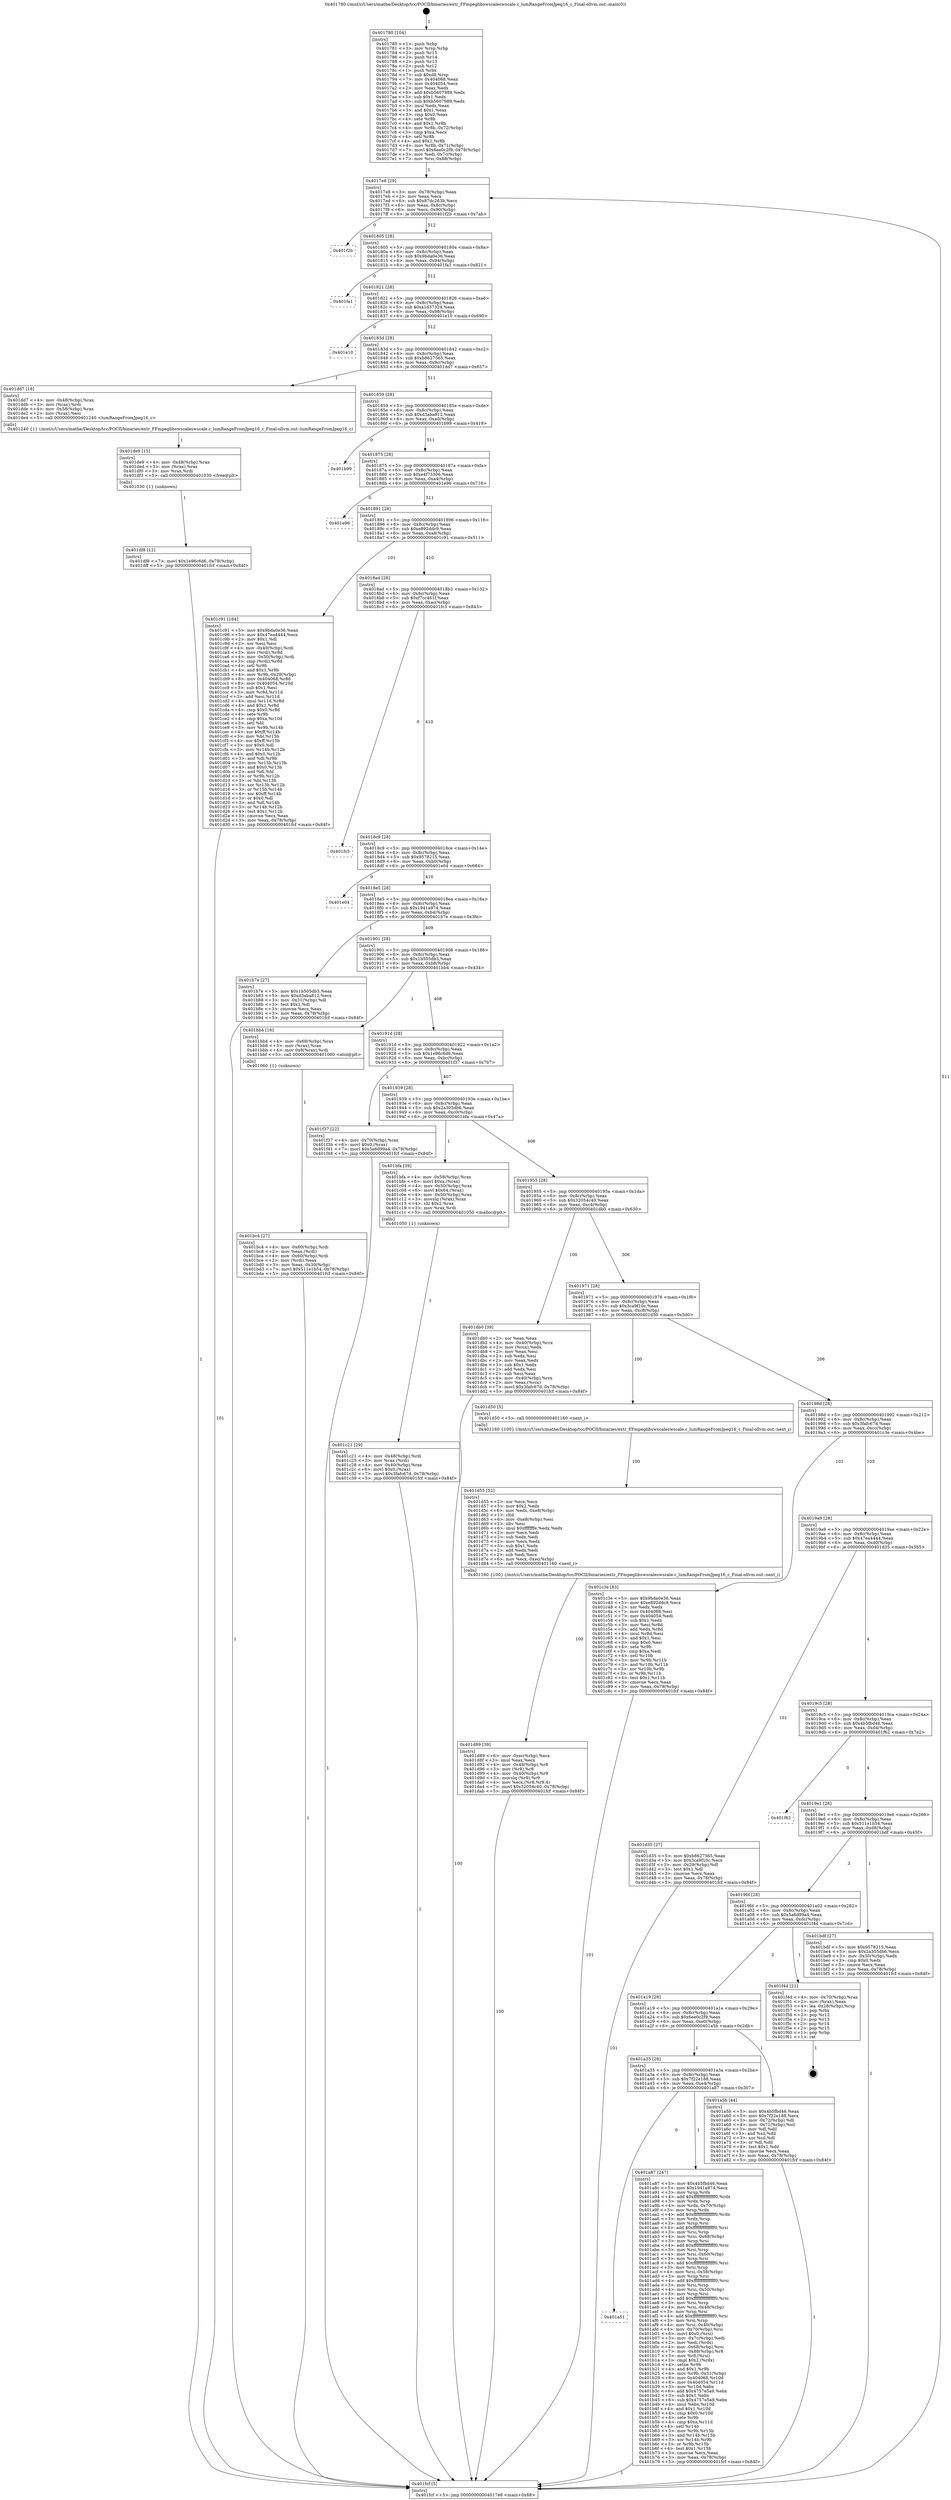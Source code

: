 digraph "0x401780" {
  label = "0x401780 (/mnt/c/Users/mathe/Desktop/tcc/POCII/binaries/extr_FFmpeglibswscaleswscale.c_lumRangeFromJpeg16_c_Final-ollvm.out::main(0))"
  labelloc = "t"
  node[shape=record]

  Entry [label="",width=0.3,height=0.3,shape=circle,fillcolor=black,style=filled]
  "0x4017e8" [label="{
     0x4017e8 [29]\l
     | [instrs]\l
     &nbsp;&nbsp;0x4017e8 \<+3\>: mov -0x78(%rbp),%eax\l
     &nbsp;&nbsp;0x4017eb \<+2\>: mov %eax,%ecx\l
     &nbsp;&nbsp;0x4017ed \<+6\>: sub $0x87dc263b,%ecx\l
     &nbsp;&nbsp;0x4017f3 \<+6\>: mov %eax,-0x8c(%rbp)\l
     &nbsp;&nbsp;0x4017f9 \<+6\>: mov %ecx,-0x90(%rbp)\l
     &nbsp;&nbsp;0x4017ff \<+6\>: je 0000000000401f2b \<main+0x7ab\>\l
  }"]
  "0x401f2b" [label="{
     0x401f2b\l
  }", style=dashed]
  "0x401805" [label="{
     0x401805 [28]\l
     | [instrs]\l
     &nbsp;&nbsp;0x401805 \<+5\>: jmp 000000000040180a \<main+0x8a\>\l
     &nbsp;&nbsp;0x40180a \<+6\>: mov -0x8c(%rbp),%eax\l
     &nbsp;&nbsp;0x401810 \<+5\>: sub $0x9bda0e36,%eax\l
     &nbsp;&nbsp;0x401815 \<+6\>: mov %eax,-0x94(%rbp)\l
     &nbsp;&nbsp;0x40181b \<+6\>: je 0000000000401fa1 \<main+0x821\>\l
  }"]
  Exit [label="",width=0.3,height=0.3,shape=circle,fillcolor=black,style=filled,peripheries=2]
  "0x401fa1" [label="{
     0x401fa1\l
  }", style=dashed]
  "0x401821" [label="{
     0x401821 [28]\l
     | [instrs]\l
     &nbsp;&nbsp;0x401821 \<+5\>: jmp 0000000000401826 \<main+0xa6\>\l
     &nbsp;&nbsp;0x401826 \<+6\>: mov -0x8c(%rbp),%eax\l
     &nbsp;&nbsp;0x40182c \<+5\>: sub $0xa1d37324,%eax\l
     &nbsp;&nbsp;0x401831 \<+6\>: mov %eax,-0x98(%rbp)\l
     &nbsp;&nbsp;0x401837 \<+6\>: je 0000000000401e10 \<main+0x690\>\l
  }"]
  "0x401df8" [label="{
     0x401df8 [12]\l
     | [instrs]\l
     &nbsp;&nbsp;0x401df8 \<+7\>: movl $0x1e96c6d6,-0x78(%rbp)\l
     &nbsp;&nbsp;0x401dff \<+5\>: jmp 0000000000401fcf \<main+0x84f\>\l
  }"]
  "0x401e10" [label="{
     0x401e10\l
  }", style=dashed]
  "0x40183d" [label="{
     0x40183d [28]\l
     | [instrs]\l
     &nbsp;&nbsp;0x40183d \<+5\>: jmp 0000000000401842 \<main+0xc2\>\l
     &nbsp;&nbsp;0x401842 \<+6\>: mov -0x8c(%rbp),%eax\l
     &nbsp;&nbsp;0x401848 \<+5\>: sub $0xb8627565,%eax\l
     &nbsp;&nbsp;0x40184d \<+6\>: mov %eax,-0x9c(%rbp)\l
     &nbsp;&nbsp;0x401853 \<+6\>: je 0000000000401dd7 \<main+0x657\>\l
  }"]
  "0x401de9" [label="{
     0x401de9 [15]\l
     | [instrs]\l
     &nbsp;&nbsp;0x401de9 \<+4\>: mov -0x48(%rbp),%rax\l
     &nbsp;&nbsp;0x401ded \<+3\>: mov (%rax),%rax\l
     &nbsp;&nbsp;0x401df0 \<+3\>: mov %rax,%rdi\l
     &nbsp;&nbsp;0x401df3 \<+5\>: call 0000000000401030 \<free@plt\>\l
     | [calls]\l
     &nbsp;&nbsp;0x401030 \{1\} (unknown)\l
  }"]
  "0x401dd7" [label="{
     0x401dd7 [18]\l
     | [instrs]\l
     &nbsp;&nbsp;0x401dd7 \<+4\>: mov -0x48(%rbp),%rax\l
     &nbsp;&nbsp;0x401ddb \<+3\>: mov (%rax),%rdi\l
     &nbsp;&nbsp;0x401dde \<+4\>: mov -0x58(%rbp),%rax\l
     &nbsp;&nbsp;0x401de2 \<+2\>: mov (%rax),%esi\l
     &nbsp;&nbsp;0x401de4 \<+5\>: call 0000000000401240 \<lumRangeFromJpeg16_c\>\l
     | [calls]\l
     &nbsp;&nbsp;0x401240 \{1\} (/mnt/c/Users/mathe/Desktop/tcc/POCII/binaries/extr_FFmpeglibswscaleswscale.c_lumRangeFromJpeg16_c_Final-ollvm.out::lumRangeFromJpeg16_c)\l
  }"]
  "0x401859" [label="{
     0x401859 [28]\l
     | [instrs]\l
     &nbsp;&nbsp;0x401859 \<+5\>: jmp 000000000040185e \<main+0xde\>\l
     &nbsp;&nbsp;0x40185e \<+6\>: mov -0x8c(%rbp),%eax\l
     &nbsp;&nbsp;0x401864 \<+5\>: sub $0xd3aba812,%eax\l
     &nbsp;&nbsp;0x401869 \<+6\>: mov %eax,-0xa0(%rbp)\l
     &nbsp;&nbsp;0x40186f \<+6\>: je 0000000000401b99 \<main+0x419\>\l
  }"]
  "0x401d89" [label="{
     0x401d89 [39]\l
     | [instrs]\l
     &nbsp;&nbsp;0x401d89 \<+6\>: mov -0xec(%rbp),%ecx\l
     &nbsp;&nbsp;0x401d8f \<+3\>: imul %eax,%ecx\l
     &nbsp;&nbsp;0x401d92 \<+4\>: mov -0x48(%rbp),%r8\l
     &nbsp;&nbsp;0x401d96 \<+3\>: mov (%r8),%r8\l
     &nbsp;&nbsp;0x401d99 \<+4\>: mov -0x40(%rbp),%r9\l
     &nbsp;&nbsp;0x401d9d \<+3\>: movslq (%r9),%r9\l
     &nbsp;&nbsp;0x401da0 \<+4\>: mov %ecx,(%r8,%r9,4)\l
     &nbsp;&nbsp;0x401da4 \<+7\>: movl $0x32054c40,-0x78(%rbp)\l
     &nbsp;&nbsp;0x401dab \<+5\>: jmp 0000000000401fcf \<main+0x84f\>\l
  }"]
  "0x401b99" [label="{
     0x401b99\l
  }", style=dashed]
  "0x401875" [label="{
     0x401875 [28]\l
     | [instrs]\l
     &nbsp;&nbsp;0x401875 \<+5\>: jmp 000000000040187a \<main+0xfa\>\l
     &nbsp;&nbsp;0x40187a \<+6\>: mov -0x8c(%rbp),%eax\l
     &nbsp;&nbsp;0x401880 \<+5\>: sub $0xe4f73306,%eax\l
     &nbsp;&nbsp;0x401885 \<+6\>: mov %eax,-0xa4(%rbp)\l
     &nbsp;&nbsp;0x40188b \<+6\>: je 0000000000401e96 \<main+0x716\>\l
  }"]
  "0x401d55" [label="{
     0x401d55 [52]\l
     | [instrs]\l
     &nbsp;&nbsp;0x401d55 \<+2\>: xor %ecx,%ecx\l
     &nbsp;&nbsp;0x401d57 \<+5\>: mov $0x2,%edx\l
     &nbsp;&nbsp;0x401d5c \<+6\>: mov %edx,-0xe8(%rbp)\l
     &nbsp;&nbsp;0x401d62 \<+1\>: cltd\l
     &nbsp;&nbsp;0x401d63 \<+6\>: mov -0xe8(%rbp),%esi\l
     &nbsp;&nbsp;0x401d69 \<+2\>: idiv %esi\l
     &nbsp;&nbsp;0x401d6b \<+6\>: imul $0xfffffffe,%edx,%edx\l
     &nbsp;&nbsp;0x401d71 \<+2\>: mov %ecx,%edi\l
     &nbsp;&nbsp;0x401d73 \<+2\>: sub %edx,%edi\l
     &nbsp;&nbsp;0x401d75 \<+2\>: mov %ecx,%edx\l
     &nbsp;&nbsp;0x401d77 \<+3\>: sub $0x1,%edx\l
     &nbsp;&nbsp;0x401d7a \<+2\>: add %edx,%edi\l
     &nbsp;&nbsp;0x401d7c \<+2\>: sub %edi,%ecx\l
     &nbsp;&nbsp;0x401d7e \<+6\>: mov %ecx,-0xec(%rbp)\l
     &nbsp;&nbsp;0x401d84 \<+5\>: call 0000000000401160 \<next_i\>\l
     | [calls]\l
     &nbsp;&nbsp;0x401160 \{100\} (/mnt/c/Users/mathe/Desktop/tcc/POCII/binaries/extr_FFmpeglibswscaleswscale.c_lumRangeFromJpeg16_c_Final-ollvm.out::next_i)\l
  }"]
  "0x401e96" [label="{
     0x401e96\l
  }", style=dashed]
  "0x401891" [label="{
     0x401891 [28]\l
     | [instrs]\l
     &nbsp;&nbsp;0x401891 \<+5\>: jmp 0000000000401896 \<main+0x116\>\l
     &nbsp;&nbsp;0x401896 \<+6\>: mov -0x8c(%rbp),%eax\l
     &nbsp;&nbsp;0x40189c \<+5\>: sub $0xe892ddc9,%eax\l
     &nbsp;&nbsp;0x4018a1 \<+6\>: mov %eax,-0xa8(%rbp)\l
     &nbsp;&nbsp;0x4018a7 \<+6\>: je 0000000000401c91 \<main+0x511\>\l
  }"]
  "0x401c21" [label="{
     0x401c21 [29]\l
     | [instrs]\l
     &nbsp;&nbsp;0x401c21 \<+4\>: mov -0x48(%rbp),%rdi\l
     &nbsp;&nbsp;0x401c25 \<+3\>: mov %rax,(%rdi)\l
     &nbsp;&nbsp;0x401c28 \<+4\>: mov -0x40(%rbp),%rax\l
     &nbsp;&nbsp;0x401c2c \<+6\>: movl $0x0,(%rax)\l
     &nbsp;&nbsp;0x401c32 \<+7\>: movl $0x3fafc67d,-0x78(%rbp)\l
     &nbsp;&nbsp;0x401c39 \<+5\>: jmp 0000000000401fcf \<main+0x84f\>\l
  }"]
  "0x401c91" [label="{
     0x401c91 [164]\l
     | [instrs]\l
     &nbsp;&nbsp;0x401c91 \<+5\>: mov $0x9bda0e36,%eax\l
     &nbsp;&nbsp;0x401c96 \<+5\>: mov $0x47ea4444,%ecx\l
     &nbsp;&nbsp;0x401c9b \<+2\>: mov $0x1,%dl\l
     &nbsp;&nbsp;0x401c9d \<+2\>: xor %esi,%esi\l
     &nbsp;&nbsp;0x401c9f \<+4\>: mov -0x40(%rbp),%rdi\l
     &nbsp;&nbsp;0x401ca3 \<+3\>: mov (%rdi),%r8d\l
     &nbsp;&nbsp;0x401ca6 \<+4\>: mov -0x50(%rbp),%rdi\l
     &nbsp;&nbsp;0x401caa \<+3\>: cmp (%rdi),%r8d\l
     &nbsp;&nbsp;0x401cad \<+4\>: setl %r9b\l
     &nbsp;&nbsp;0x401cb1 \<+4\>: and $0x1,%r9b\l
     &nbsp;&nbsp;0x401cb5 \<+4\>: mov %r9b,-0x29(%rbp)\l
     &nbsp;&nbsp;0x401cb9 \<+8\>: mov 0x404068,%r8d\l
     &nbsp;&nbsp;0x401cc1 \<+8\>: mov 0x404054,%r10d\l
     &nbsp;&nbsp;0x401cc9 \<+3\>: sub $0x1,%esi\l
     &nbsp;&nbsp;0x401ccc \<+3\>: mov %r8d,%r11d\l
     &nbsp;&nbsp;0x401ccf \<+3\>: add %esi,%r11d\l
     &nbsp;&nbsp;0x401cd2 \<+4\>: imul %r11d,%r8d\l
     &nbsp;&nbsp;0x401cd6 \<+4\>: and $0x1,%r8d\l
     &nbsp;&nbsp;0x401cda \<+4\>: cmp $0x0,%r8d\l
     &nbsp;&nbsp;0x401cde \<+4\>: sete %r9b\l
     &nbsp;&nbsp;0x401ce2 \<+4\>: cmp $0xa,%r10d\l
     &nbsp;&nbsp;0x401ce6 \<+3\>: setl %bl\l
     &nbsp;&nbsp;0x401ce9 \<+3\>: mov %r9b,%r14b\l
     &nbsp;&nbsp;0x401cec \<+4\>: xor $0xff,%r14b\l
     &nbsp;&nbsp;0x401cf0 \<+3\>: mov %bl,%r15b\l
     &nbsp;&nbsp;0x401cf3 \<+4\>: xor $0xff,%r15b\l
     &nbsp;&nbsp;0x401cf7 \<+3\>: xor $0x0,%dl\l
     &nbsp;&nbsp;0x401cfa \<+3\>: mov %r14b,%r12b\l
     &nbsp;&nbsp;0x401cfd \<+4\>: and $0x0,%r12b\l
     &nbsp;&nbsp;0x401d01 \<+3\>: and %dl,%r9b\l
     &nbsp;&nbsp;0x401d04 \<+3\>: mov %r15b,%r13b\l
     &nbsp;&nbsp;0x401d07 \<+4\>: and $0x0,%r13b\l
     &nbsp;&nbsp;0x401d0b \<+2\>: and %dl,%bl\l
     &nbsp;&nbsp;0x401d0d \<+3\>: or %r9b,%r12b\l
     &nbsp;&nbsp;0x401d10 \<+3\>: or %bl,%r13b\l
     &nbsp;&nbsp;0x401d13 \<+3\>: xor %r13b,%r12b\l
     &nbsp;&nbsp;0x401d16 \<+3\>: or %r15b,%r14b\l
     &nbsp;&nbsp;0x401d19 \<+4\>: xor $0xff,%r14b\l
     &nbsp;&nbsp;0x401d1d \<+3\>: or $0x0,%dl\l
     &nbsp;&nbsp;0x401d20 \<+3\>: and %dl,%r14b\l
     &nbsp;&nbsp;0x401d23 \<+3\>: or %r14b,%r12b\l
     &nbsp;&nbsp;0x401d26 \<+4\>: test $0x1,%r12b\l
     &nbsp;&nbsp;0x401d2a \<+3\>: cmovne %ecx,%eax\l
     &nbsp;&nbsp;0x401d2d \<+3\>: mov %eax,-0x78(%rbp)\l
     &nbsp;&nbsp;0x401d30 \<+5\>: jmp 0000000000401fcf \<main+0x84f\>\l
  }"]
  "0x4018ad" [label="{
     0x4018ad [28]\l
     | [instrs]\l
     &nbsp;&nbsp;0x4018ad \<+5\>: jmp 00000000004018b2 \<main+0x132\>\l
     &nbsp;&nbsp;0x4018b2 \<+6\>: mov -0x8c(%rbp),%eax\l
     &nbsp;&nbsp;0x4018b8 \<+5\>: sub $0xf7cc461f,%eax\l
     &nbsp;&nbsp;0x4018bd \<+6\>: mov %eax,-0xac(%rbp)\l
     &nbsp;&nbsp;0x4018c3 \<+6\>: je 0000000000401fc3 \<main+0x843\>\l
  }"]
  "0x401bc4" [label="{
     0x401bc4 [27]\l
     | [instrs]\l
     &nbsp;&nbsp;0x401bc4 \<+4\>: mov -0x60(%rbp),%rdi\l
     &nbsp;&nbsp;0x401bc8 \<+2\>: mov %eax,(%rdi)\l
     &nbsp;&nbsp;0x401bca \<+4\>: mov -0x60(%rbp),%rdi\l
     &nbsp;&nbsp;0x401bce \<+2\>: mov (%rdi),%eax\l
     &nbsp;&nbsp;0x401bd0 \<+3\>: mov %eax,-0x30(%rbp)\l
     &nbsp;&nbsp;0x401bd3 \<+7\>: movl $0x511e1b54,-0x78(%rbp)\l
     &nbsp;&nbsp;0x401bda \<+5\>: jmp 0000000000401fcf \<main+0x84f\>\l
  }"]
  "0x401fc3" [label="{
     0x401fc3\l
  }", style=dashed]
  "0x4018c9" [label="{
     0x4018c9 [28]\l
     | [instrs]\l
     &nbsp;&nbsp;0x4018c9 \<+5\>: jmp 00000000004018ce \<main+0x14e\>\l
     &nbsp;&nbsp;0x4018ce \<+6\>: mov -0x8c(%rbp),%eax\l
     &nbsp;&nbsp;0x4018d4 \<+5\>: sub $0x9578215,%eax\l
     &nbsp;&nbsp;0x4018d9 \<+6\>: mov %eax,-0xb0(%rbp)\l
     &nbsp;&nbsp;0x4018df \<+6\>: je 0000000000401e04 \<main+0x684\>\l
  }"]
  "0x401a51" [label="{
     0x401a51\l
  }", style=dashed]
  "0x401e04" [label="{
     0x401e04\l
  }", style=dashed]
  "0x4018e5" [label="{
     0x4018e5 [28]\l
     | [instrs]\l
     &nbsp;&nbsp;0x4018e5 \<+5\>: jmp 00000000004018ea \<main+0x16a\>\l
     &nbsp;&nbsp;0x4018ea \<+6\>: mov -0x8c(%rbp),%eax\l
     &nbsp;&nbsp;0x4018f0 \<+5\>: sub $0x1941a974,%eax\l
     &nbsp;&nbsp;0x4018f5 \<+6\>: mov %eax,-0xb4(%rbp)\l
     &nbsp;&nbsp;0x4018fb \<+6\>: je 0000000000401b7e \<main+0x3fe\>\l
  }"]
  "0x401a87" [label="{
     0x401a87 [247]\l
     | [instrs]\l
     &nbsp;&nbsp;0x401a87 \<+5\>: mov $0x4b5fbd46,%eax\l
     &nbsp;&nbsp;0x401a8c \<+5\>: mov $0x1941a974,%ecx\l
     &nbsp;&nbsp;0x401a91 \<+3\>: mov %rsp,%rdx\l
     &nbsp;&nbsp;0x401a94 \<+4\>: add $0xfffffffffffffff0,%rdx\l
     &nbsp;&nbsp;0x401a98 \<+3\>: mov %rdx,%rsp\l
     &nbsp;&nbsp;0x401a9b \<+4\>: mov %rdx,-0x70(%rbp)\l
     &nbsp;&nbsp;0x401a9f \<+3\>: mov %rsp,%rdx\l
     &nbsp;&nbsp;0x401aa2 \<+4\>: add $0xfffffffffffffff0,%rdx\l
     &nbsp;&nbsp;0x401aa6 \<+3\>: mov %rdx,%rsp\l
     &nbsp;&nbsp;0x401aa9 \<+3\>: mov %rsp,%rsi\l
     &nbsp;&nbsp;0x401aac \<+4\>: add $0xfffffffffffffff0,%rsi\l
     &nbsp;&nbsp;0x401ab0 \<+3\>: mov %rsi,%rsp\l
     &nbsp;&nbsp;0x401ab3 \<+4\>: mov %rsi,-0x68(%rbp)\l
     &nbsp;&nbsp;0x401ab7 \<+3\>: mov %rsp,%rsi\l
     &nbsp;&nbsp;0x401aba \<+4\>: add $0xfffffffffffffff0,%rsi\l
     &nbsp;&nbsp;0x401abe \<+3\>: mov %rsi,%rsp\l
     &nbsp;&nbsp;0x401ac1 \<+4\>: mov %rsi,-0x60(%rbp)\l
     &nbsp;&nbsp;0x401ac5 \<+3\>: mov %rsp,%rsi\l
     &nbsp;&nbsp;0x401ac8 \<+4\>: add $0xfffffffffffffff0,%rsi\l
     &nbsp;&nbsp;0x401acc \<+3\>: mov %rsi,%rsp\l
     &nbsp;&nbsp;0x401acf \<+4\>: mov %rsi,-0x58(%rbp)\l
     &nbsp;&nbsp;0x401ad3 \<+3\>: mov %rsp,%rsi\l
     &nbsp;&nbsp;0x401ad6 \<+4\>: add $0xfffffffffffffff0,%rsi\l
     &nbsp;&nbsp;0x401ada \<+3\>: mov %rsi,%rsp\l
     &nbsp;&nbsp;0x401add \<+4\>: mov %rsi,-0x50(%rbp)\l
     &nbsp;&nbsp;0x401ae1 \<+3\>: mov %rsp,%rsi\l
     &nbsp;&nbsp;0x401ae4 \<+4\>: add $0xfffffffffffffff0,%rsi\l
     &nbsp;&nbsp;0x401ae8 \<+3\>: mov %rsi,%rsp\l
     &nbsp;&nbsp;0x401aeb \<+4\>: mov %rsi,-0x48(%rbp)\l
     &nbsp;&nbsp;0x401aef \<+3\>: mov %rsp,%rsi\l
     &nbsp;&nbsp;0x401af2 \<+4\>: add $0xfffffffffffffff0,%rsi\l
     &nbsp;&nbsp;0x401af6 \<+3\>: mov %rsi,%rsp\l
     &nbsp;&nbsp;0x401af9 \<+4\>: mov %rsi,-0x40(%rbp)\l
     &nbsp;&nbsp;0x401afd \<+4\>: mov -0x70(%rbp),%rsi\l
     &nbsp;&nbsp;0x401b01 \<+6\>: movl $0x0,(%rsi)\l
     &nbsp;&nbsp;0x401b07 \<+3\>: mov -0x7c(%rbp),%edi\l
     &nbsp;&nbsp;0x401b0a \<+2\>: mov %edi,(%rdx)\l
     &nbsp;&nbsp;0x401b0c \<+4\>: mov -0x68(%rbp),%rsi\l
     &nbsp;&nbsp;0x401b10 \<+7\>: mov -0x88(%rbp),%r8\l
     &nbsp;&nbsp;0x401b17 \<+3\>: mov %r8,(%rsi)\l
     &nbsp;&nbsp;0x401b1a \<+3\>: cmpl $0x2,(%rdx)\l
     &nbsp;&nbsp;0x401b1d \<+4\>: setne %r9b\l
     &nbsp;&nbsp;0x401b21 \<+4\>: and $0x1,%r9b\l
     &nbsp;&nbsp;0x401b25 \<+4\>: mov %r9b,-0x31(%rbp)\l
     &nbsp;&nbsp;0x401b29 \<+8\>: mov 0x404068,%r10d\l
     &nbsp;&nbsp;0x401b31 \<+8\>: mov 0x404054,%r11d\l
     &nbsp;&nbsp;0x401b39 \<+3\>: mov %r10d,%ebx\l
     &nbsp;&nbsp;0x401b3c \<+6\>: add $0x4757e5a9,%ebx\l
     &nbsp;&nbsp;0x401b42 \<+3\>: sub $0x1,%ebx\l
     &nbsp;&nbsp;0x401b45 \<+6\>: sub $0x4757e5a9,%ebx\l
     &nbsp;&nbsp;0x401b4b \<+4\>: imul %ebx,%r10d\l
     &nbsp;&nbsp;0x401b4f \<+4\>: and $0x1,%r10d\l
     &nbsp;&nbsp;0x401b53 \<+4\>: cmp $0x0,%r10d\l
     &nbsp;&nbsp;0x401b57 \<+4\>: sete %r9b\l
     &nbsp;&nbsp;0x401b5b \<+4\>: cmp $0xa,%r11d\l
     &nbsp;&nbsp;0x401b5f \<+4\>: setl %r14b\l
     &nbsp;&nbsp;0x401b63 \<+3\>: mov %r9b,%r15b\l
     &nbsp;&nbsp;0x401b66 \<+3\>: and %r14b,%r15b\l
     &nbsp;&nbsp;0x401b69 \<+3\>: xor %r14b,%r9b\l
     &nbsp;&nbsp;0x401b6c \<+3\>: or %r9b,%r15b\l
     &nbsp;&nbsp;0x401b6f \<+4\>: test $0x1,%r15b\l
     &nbsp;&nbsp;0x401b73 \<+3\>: cmovne %ecx,%eax\l
     &nbsp;&nbsp;0x401b76 \<+3\>: mov %eax,-0x78(%rbp)\l
     &nbsp;&nbsp;0x401b79 \<+5\>: jmp 0000000000401fcf \<main+0x84f\>\l
  }"]
  "0x401b7e" [label="{
     0x401b7e [27]\l
     | [instrs]\l
     &nbsp;&nbsp;0x401b7e \<+5\>: mov $0x1b505db3,%eax\l
     &nbsp;&nbsp;0x401b83 \<+5\>: mov $0xd3aba812,%ecx\l
     &nbsp;&nbsp;0x401b88 \<+3\>: mov -0x31(%rbp),%dl\l
     &nbsp;&nbsp;0x401b8b \<+3\>: test $0x1,%dl\l
     &nbsp;&nbsp;0x401b8e \<+3\>: cmovne %ecx,%eax\l
     &nbsp;&nbsp;0x401b91 \<+3\>: mov %eax,-0x78(%rbp)\l
     &nbsp;&nbsp;0x401b94 \<+5\>: jmp 0000000000401fcf \<main+0x84f\>\l
  }"]
  "0x401901" [label="{
     0x401901 [28]\l
     | [instrs]\l
     &nbsp;&nbsp;0x401901 \<+5\>: jmp 0000000000401906 \<main+0x186\>\l
     &nbsp;&nbsp;0x401906 \<+6\>: mov -0x8c(%rbp),%eax\l
     &nbsp;&nbsp;0x40190c \<+5\>: sub $0x1b505db3,%eax\l
     &nbsp;&nbsp;0x401911 \<+6\>: mov %eax,-0xb8(%rbp)\l
     &nbsp;&nbsp;0x401917 \<+6\>: je 0000000000401bb4 \<main+0x434\>\l
  }"]
  "0x401780" [label="{
     0x401780 [104]\l
     | [instrs]\l
     &nbsp;&nbsp;0x401780 \<+1\>: push %rbp\l
     &nbsp;&nbsp;0x401781 \<+3\>: mov %rsp,%rbp\l
     &nbsp;&nbsp;0x401784 \<+2\>: push %r15\l
     &nbsp;&nbsp;0x401786 \<+2\>: push %r14\l
     &nbsp;&nbsp;0x401788 \<+2\>: push %r13\l
     &nbsp;&nbsp;0x40178a \<+2\>: push %r12\l
     &nbsp;&nbsp;0x40178c \<+1\>: push %rbx\l
     &nbsp;&nbsp;0x40178d \<+7\>: sub $0xd8,%rsp\l
     &nbsp;&nbsp;0x401794 \<+7\>: mov 0x404068,%eax\l
     &nbsp;&nbsp;0x40179b \<+7\>: mov 0x404054,%ecx\l
     &nbsp;&nbsp;0x4017a2 \<+2\>: mov %eax,%edx\l
     &nbsp;&nbsp;0x4017a4 \<+6\>: add $0xb5607989,%edx\l
     &nbsp;&nbsp;0x4017aa \<+3\>: sub $0x1,%edx\l
     &nbsp;&nbsp;0x4017ad \<+6\>: sub $0xb5607989,%edx\l
     &nbsp;&nbsp;0x4017b3 \<+3\>: imul %edx,%eax\l
     &nbsp;&nbsp;0x4017b6 \<+3\>: and $0x1,%eax\l
     &nbsp;&nbsp;0x4017b9 \<+3\>: cmp $0x0,%eax\l
     &nbsp;&nbsp;0x4017bc \<+4\>: sete %r8b\l
     &nbsp;&nbsp;0x4017c0 \<+4\>: and $0x1,%r8b\l
     &nbsp;&nbsp;0x4017c4 \<+4\>: mov %r8b,-0x72(%rbp)\l
     &nbsp;&nbsp;0x4017c8 \<+3\>: cmp $0xa,%ecx\l
     &nbsp;&nbsp;0x4017cb \<+4\>: setl %r8b\l
     &nbsp;&nbsp;0x4017cf \<+4\>: and $0x1,%r8b\l
     &nbsp;&nbsp;0x4017d3 \<+4\>: mov %r8b,-0x71(%rbp)\l
     &nbsp;&nbsp;0x4017d7 \<+7\>: movl $0x6ee0c2f9,-0x78(%rbp)\l
     &nbsp;&nbsp;0x4017de \<+3\>: mov %edi,-0x7c(%rbp)\l
     &nbsp;&nbsp;0x4017e1 \<+7\>: mov %rsi,-0x88(%rbp)\l
  }"]
  "0x401bb4" [label="{
     0x401bb4 [16]\l
     | [instrs]\l
     &nbsp;&nbsp;0x401bb4 \<+4\>: mov -0x68(%rbp),%rax\l
     &nbsp;&nbsp;0x401bb8 \<+3\>: mov (%rax),%rax\l
     &nbsp;&nbsp;0x401bbb \<+4\>: mov 0x8(%rax),%rdi\l
     &nbsp;&nbsp;0x401bbf \<+5\>: call 0000000000401060 \<atoi@plt\>\l
     | [calls]\l
     &nbsp;&nbsp;0x401060 \{1\} (unknown)\l
  }"]
  "0x40191d" [label="{
     0x40191d [28]\l
     | [instrs]\l
     &nbsp;&nbsp;0x40191d \<+5\>: jmp 0000000000401922 \<main+0x1a2\>\l
     &nbsp;&nbsp;0x401922 \<+6\>: mov -0x8c(%rbp),%eax\l
     &nbsp;&nbsp;0x401928 \<+5\>: sub $0x1e96c6d6,%eax\l
     &nbsp;&nbsp;0x40192d \<+6\>: mov %eax,-0xbc(%rbp)\l
     &nbsp;&nbsp;0x401933 \<+6\>: je 0000000000401f37 \<main+0x7b7\>\l
  }"]
  "0x401fcf" [label="{
     0x401fcf [5]\l
     | [instrs]\l
     &nbsp;&nbsp;0x401fcf \<+5\>: jmp 00000000004017e8 \<main+0x68\>\l
  }"]
  "0x401f37" [label="{
     0x401f37 [22]\l
     | [instrs]\l
     &nbsp;&nbsp;0x401f37 \<+4\>: mov -0x70(%rbp),%rax\l
     &nbsp;&nbsp;0x401f3b \<+6\>: movl $0x0,(%rax)\l
     &nbsp;&nbsp;0x401f41 \<+7\>: movl $0x5a6d99a4,-0x78(%rbp)\l
     &nbsp;&nbsp;0x401f48 \<+5\>: jmp 0000000000401fcf \<main+0x84f\>\l
  }"]
  "0x401939" [label="{
     0x401939 [28]\l
     | [instrs]\l
     &nbsp;&nbsp;0x401939 \<+5\>: jmp 000000000040193e \<main+0x1be\>\l
     &nbsp;&nbsp;0x40193e \<+6\>: mov -0x8c(%rbp),%eax\l
     &nbsp;&nbsp;0x401944 \<+5\>: sub $0x2a305db6,%eax\l
     &nbsp;&nbsp;0x401949 \<+6\>: mov %eax,-0xc0(%rbp)\l
     &nbsp;&nbsp;0x40194f \<+6\>: je 0000000000401bfa \<main+0x47a\>\l
  }"]
  "0x401a35" [label="{
     0x401a35 [28]\l
     | [instrs]\l
     &nbsp;&nbsp;0x401a35 \<+5\>: jmp 0000000000401a3a \<main+0x2ba\>\l
     &nbsp;&nbsp;0x401a3a \<+6\>: mov -0x8c(%rbp),%eax\l
     &nbsp;&nbsp;0x401a40 \<+5\>: sub $0x7f22e188,%eax\l
     &nbsp;&nbsp;0x401a45 \<+6\>: mov %eax,-0xe4(%rbp)\l
     &nbsp;&nbsp;0x401a4b \<+6\>: je 0000000000401a87 \<main+0x307\>\l
  }"]
  "0x401bfa" [label="{
     0x401bfa [39]\l
     | [instrs]\l
     &nbsp;&nbsp;0x401bfa \<+4\>: mov -0x58(%rbp),%rax\l
     &nbsp;&nbsp;0x401bfe \<+6\>: movl $0xa,(%rax)\l
     &nbsp;&nbsp;0x401c04 \<+4\>: mov -0x50(%rbp),%rax\l
     &nbsp;&nbsp;0x401c08 \<+6\>: movl $0x64,(%rax)\l
     &nbsp;&nbsp;0x401c0e \<+4\>: mov -0x50(%rbp),%rax\l
     &nbsp;&nbsp;0x401c12 \<+3\>: movslq (%rax),%rax\l
     &nbsp;&nbsp;0x401c15 \<+4\>: shl $0x2,%rax\l
     &nbsp;&nbsp;0x401c19 \<+3\>: mov %rax,%rdi\l
     &nbsp;&nbsp;0x401c1c \<+5\>: call 0000000000401050 \<malloc@plt\>\l
     | [calls]\l
     &nbsp;&nbsp;0x401050 \{1\} (unknown)\l
  }"]
  "0x401955" [label="{
     0x401955 [28]\l
     | [instrs]\l
     &nbsp;&nbsp;0x401955 \<+5\>: jmp 000000000040195a \<main+0x1da\>\l
     &nbsp;&nbsp;0x40195a \<+6\>: mov -0x8c(%rbp),%eax\l
     &nbsp;&nbsp;0x401960 \<+5\>: sub $0x32054c40,%eax\l
     &nbsp;&nbsp;0x401965 \<+6\>: mov %eax,-0xc4(%rbp)\l
     &nbsp;&nbsp;0x40196b \<+6\>: je 0000000000401db0 \<main+0x630\>\l
  }"]
  "0x401a5b" [label="{
     0x401a5b [44]\l
     | [instrs]\l
     &nbsp;&nbsp;0x401a5b \<+5\>: mov $0x4b5fbd46,%eax\l
     &nbsp;&nbsp;0x401a60 \<+5\>: mov $0x7f22e188,%ecx\l
     &nbsp;&nbsp;0x401a65 \<+3\>: mov -0x72(%rbp),%dl\l
     &nbsp;&nbsp;0x401a68 \<+4\>: mov -0x71(%rbp),%sil\l
     &nbsp;&nbsp;0x401a6c \<+3\>: mov %dl,%dil\l
     &nbsp;&nbsp;0x401a6f \<+3\>: and %sil,%dil\l
     &nbsp;&nbsp;0x401a72 \<+3\>: xor %sil,%dl\l
     &nbsp;&nbsp;0x401a75 \<+3\>: or %dl,%dil\l
     &nbsp;&nbsp;0x401a78 \<+4\>: test $0x1,%dil\l
     &nbsp;&nbsp;0x401a7c \<+3\>: cmovne %ecx,%eax\l
     &nbsp;&nbsp;0x401a7f \<+3\>: mov %eax,-0x78(%rbp)\l
     &nbsp;&nbsp;0x401a82 \<+5\>: jmp 0000000000401fcf \<main+0x84f\>\l
  }"]
  "0x401db0" [label="{
     0x401db0 [39]\l
     | [instrs]\l
     &nbsp;&nbsp;0x401db0 \<+2\>: xor %eax,%eax\l
     &nbsp;&nbsp;0x401db2 \<+4\>: mov -0x40(%rbp),%rcx\l
     &nbsp;&nbsp;0x401db6 \<+2\>: mov (%rcx),%edx\l
     &nbsp;&nbsp;0x401db8 \<+2\>: mov %eax,%esi\l
     &nbsp;&nbsp;0x401dba \<+2\>: sub %edx,%esi\l
     &nbsp;&nbsp;0x401dbc \<+2\>: mov %eax,%edx\l
     &nbsp;&nbsp;0x401dbe \<+3\>: sub $0x1,%edx\l
     &nbsp;&nbsp;0x401dc1 \<+2\>: add %edx,%esi\l
     &nbsp;&nbsp;0x401dc3 \<+2\>: sub %esi,%eax\l
     &nbsp;&nbsp;0x401dc5 \<+4\>: mov -0x40(%rbp),%rcx\l
     &nbsp;&nbsp;0x401dc9 \<+2\>: mov %eax,(%rcx)\l
     &nbsp;&nbsp;0x401dcb \<+7\>: movl $0x3fafc67d,-0x78(%rbp)\l
     &nbsp;&nbsp;0x401dd2 \<+5\>: jmp 0000000000401fcf \<main+0x84f\>\l
  }"]
  "0x401971" [label="{
     0x401971 [28]\l
     | [instrs]\l
     &nbsp;&nbsp;0x401971 \<+5\>: jmp 0000000000401976 \<main+0x1f6\>\l
     &nbsp;&nbsp;0x401976 \<+6\>: mov -0x8c(%rbp),%eax\l
     &nbsp;&nbsp;0x40197c \<+5\>: sub $0x3ca9f10c,%eax\l
     &nbsp;&nbsp;0x401981 \<+6\>: mov %eax,-0xc8(%rbp)\l
     &nbsp;&nbsp;0x401987 \<+6\>: je 0000000000401d50 \<main+0x5d0\>\l
  }"]
  "0x401a19" [label="{
     0x401a19 [28]\l
     | [instrs]\l
     &nbsp;&nbsp;0x401a19 \<+5\>: jmp 0000000000401a1e \<main+0x29e\>\l
     &nbsp;&nbsp;0x401a1e \<+6\>: mov -0x8c(%rbp),%eax\l
     &nbsp;&nbsp;0x401a24 \<+5\>: sub $0x6ee0c2f9,%eax\l
     &nbsp;&nbsp;0x401a29 \<+6\>: mov %eax,-0xe0(%rbp)\l
     &nbsp;&nbsp;0x401a2f \<+6\>: je 0000000000401a5b \<main+0x2db\>\l
  }"]
  "0x401d50" [label="{
     0x401d50 [5]\l
     | [instrs]\l
     &nbsp;&nbsp;0x401d50 \<+5\>: call 0000000000401160 \<next_i\>\l
     | [calls]\l
     &nbsp;&nbsp;0x401160 \{100\} (/mnt/c/Users/mathe/Desktop/tcc/POCII/binaries/extr_FFmpeglibswscaleswscale.c_lumRangeFromJpeg16_c_Final-ollvm.out::next_i)\l
  }"]
  "0x40198d" [label="{
     0x40198d [28]\l
     | [instrs]\l
     &nbsp;&nbsp;0x40198d \<+5\>: jmp 0000000000401992 \<main+0x212\>\l
     &nbsp;&nbsp;0x401992 \<+6\>: mov -0x8c(%rbp),%eax\l
     &nbsp;&nbsp;0x401998 \<+5\>: sub $0x3fafc67d,%eax\l
     &nbsp;&nbsp;0x40199d \<+6\>: mov %eax,-0xcc(%rbp)\l
     &nbsp;&nbsp;0x4019a3 \<+6\>: je 0000000000401c3e \<main+0x4be\>\l
  }"]
  "0x401f4d" [label="{
     0x401f4d [21]\l
     | [instrs]\l
     &nbsp;&nbsp;0x401f4d \<+4\>: mov -0x70(%rbp),%rax\l
     &nbsp;&nbsp;0x401f51 \<+2\>: mov (%rax),%eax\l
     &nbsp;&nbsp;0x401f53 \<+4\>: lea -0x28(%rbp),%rsp\l
     &nbsp;&nbsp;0x401f57 \<+1\>: pop %rbx\l
     &nbsp;&nbsp;0x401f58 \<+2\>: pop %r12\l
     &nbsp;&nbsp;0x401f5a \<+2\>: pop %r13\l
     &nbsp;&nbsp;0x401f5c \<+2\>: pop %r14\l
     &nbsp;&nbsp;0x401f5e \<+2\>: pop %r15\l
     &nbsp;&nbsp;0x401f60 \<+1\>: pop %rbp\l
     &nbsp;&nbsp;0x401f61 \<+1\>: ret\l
  }"]
  "0x401c3e" [label="{
     0x401c3e [83]\l
     | [instrs]\l
     &nbsp;&nbsp;0x401c3e \<+5\>: mov $0x9bda0e36,%eax\l
     &nbsp;&nbsp;0x401c43 \<+5\>: mov $0xe892ddc9,%ecx\l
     &nbsp;&nbsp;0x401c48 \<+2\>: xor %edx,%edx\l
     &nbsp;&nbsp;0x401c4a \<+7\>: mov 0x404068,%esi\l
     &nbsp;&nbsp;0x401c51 \<+7\>: mov 0x404054,%edi\l
     &nbsp;&nbsp;0x401c58 \<+3\>: sub $0x1,%edx\l
     &nbsp;&nbsp;0x401c5b \<+3\>: mov %esi,%r8d\l
     &nbsp;&nbsp;0x401c5e \<+3\>: add %edx,%r8d\l
     &nbsp;&nbsp;0x401c61 \<+4\>: imul %r8d,%esi\l
     &nbsp;&nbsp;0x401c65 \<+3\>: and $0x1,%esi\l
     &nbsp;&nbsp;0x401c68 \<+3\>: cmp $0x0,%esi\l
     &nbsp;&nbsp;0x401c6b \<+4\>: sete %r9b\l
     &nbsp;&nbsp;0x401c6f \<+3\>: cmp $0xa,%edi\l
     &nbsp;&nbsp;0x401c72 \<+4\>: setl %r10b\l
     &nbsp;&nbsp;0x401c76 \<+3\>: mov %r9b,%r11b\l
     &nbsp;&nbsp;0x401c79 \<+3\>: and %r10b,%r11b\l
     &nbsp;&nbsp;0x401c7c \<+3\>: xor %r10b,%r9b\l
     &nbsp;&nbsp;0x401c7f \<+3\>: or %r9b,%r11b\l
     &nbsp;&nbsp;0x401c82 \<+4\>: test $0x1,%r11b\l
     &nbsp;&nbsp;0x401c86 \<+3\>: cmovne %ecx,%eax\l
     &nbsp;&nbsp;0x401c89 \<+3\>: mov %eax,-0x78(%rbp)\l
     &nbsp;&nbsp;0x401c8c \<+5\>: jmp 0000000000401fcf \<main+0x84f\>\l
  }"]
  "0x4019a9" [label="{
     0x4019a9 [28]\l
     | [instrs]\l
     &nbsp;&nbsp;0x4019a9 \<+5\>: jmp 00000000004019ae \<main+0x22e\>\l
     &nbsp;&nbsp;0x4019ae \<+6\>: mov -0x8c(%rbp),%eax\l
     &nbsp;&nbsp;0x4019b4 \<+5\>: sub $0x47ea4444,%eax\l
     &nbsp;&nbsp;0x4019b9 \<+6\>: mov %eax,-0xd0(%rbp)\l
     &nbsp;&nbsp;0x4019bf \<+6\>: je 0000000000401d35 \<main+0x5b5\>\l
  }"]
  "0x4019fd" [label="{
     0x4019fd [28]\l
     | [instrs]\l
     &nbsp;&nbsp;0x4019fd \<+5\>: jmp 0000000000401a02 \<main+0x282\>\l
     &nbsp;&nbsp;0x401a02 \<+6\>: mov -0x8c(%rbp),%eax\l
     &nbsp;&nbsp;0x401a08 \<+5\>: sub $0x5a6d99a4,%eax\l
     &nbsp;&nbsp;0x401a0d \<+6\>: mov %eax,-0xdc(%rbp)\l
     &nbsp;&nbsp;0x401a13 \<+6\>: je 0000000000401f4d \<main+0x7cd\>\l
  }"]
  "0x401d35" [label="{
     0x401d35 [27]\l
     | [instrs]\l
     &nbsp;&nbsp;0x401d35 \<+5\>: mov $0xb8627565,%eax\l
     &nbsp;&nbsp;0x401d3a \<+5\>: mov $0x3ca9f10c,%ecx\l
     &nbsp;&nbsp;0x401d3f \<+3\>: mov -0x29(%rbp),%dl\l
     &nbsp;&nbsp;0x401d42 \<+3\>: test $0x1,%dl\l
     &nbsp;&nbsp;0x401d45 \<+3\>: cmovne %ecx,%eax\l
     &nbsp;&nbsp;0x401d48 \<+3\>: mov %eax,-0x78(%rbp)\l
     &nbsp;&nbsp;0x401d4b \<+5\>: jmp 0000000000401fcf \<main+0x84f\>\l
  }"]
  "0x4019c5" [label="{
     0x4019c5 [28]\l
     | [instrs]\l
     &nbsp;&nbsp;0x4019c5 \<+5\>: jmp 00000000004019ca \<main+0x24a\>\l
     &nbsp;&nbsp;0x4019ca \<+6\>: mov -0x8c(%rbp),%eax\l
     &nbsp;&nbsp;0x4019d0 \<+5\>: sub $0x4b5fbd46,%eax\l
     &nbsp;&nbsp;0x4019d5 \<+6\>: mov %eax,-0xd4(%rbp)\l
     &nbsp;&nbsp;0x4019db \<+6\>: je 0000000000401f62 \<main+0x7e2\>\l
  }"]
  "0x401bdf" [label="{
     0x401bdf [27]\l
     | [instrs]\l
     &nbsp;&nbsp;0x401bdf \<+5\>: mov $0x9578215,%eax\l
     &nbsp;&nbsp;0x401be4 \<+5\>: mov $0x2a305db6,%ecx\l
     &nbsp;&nbsp;0x401be9 \<+3\>: mov -0x30(%rbp),%edx\l
     &nbsp;&nbsp;0x401bec \<+3\>: cmp $0x0,%edx\l
     &nbsp;&nbsp;0x401bef \<+3\>: cmove %ecx,%eax\l
     &nbsp;&nbsp;0x401bf2 \<+3\>: mov %eax,-0x78(%rbp)\l
     &nbsp;&nbsp;0x401bf5 \<+5\>: jmp 0000000000401fcf \<main+0x84f\>\l
  }"]
  "0x401f62" [label="{
     0x401f62\l
  }", style=dashed]
  "0x4019e1" [label="{
     0x4019e1 [28]\l
     | [instrs]\l
     &nbsp;&nbsp;0x4019e1 \<+5\>: jmp 00000000004019e6 \<main+0x266\>\l
     &nbsp;&nbsp;0x4019e6 \<+6\>: mov -0x8c(%rbp),%eax\l
     &nbsp;&nbsp;0x4019ec \<+5\>: sub $0x511e1b54,%eax\l
     &nbsp;&nbsp;0x4019f1 \<+6\>: mov %eax,-0xd8(%rbp)\l
     &nbsp;&nbsp;0x4019f7 \<+6\>: je 0000000000401bdf \<main+0x45f\>\l
  }"]
  Entry -> "0x401780" [label=" 1"]
  "0x4017e8" -> "0x401f2b" [label=" 0"]
  "0x4017e8" -> "0x401805" [label=" 512"]
  "0x401f4d" -> Exit [label=" 1"]
  "0x401805" -> "0x401fa1" [label=" 0"]
  "0x401805" -> "0x401821" [label=" 512"]
  "0x401f37" -> "0x401fcf" [label=" 1"]
  "0x401821" -> "0x401e10" [label=" 0"]
  "0x401821" -> "0x40183d" [label=" 512"]
  "0x401df8" -> "0x401fcf" [label=" 1"]
  "0x40183d" -> "0x401dd7" [label=" 1"]
  "0x40183d" -> "0x401859" [label=" 511"]
  "0x401de9" -> "0x401df8" [label=" 1"]
  "0x401859" -> "0x401b99" [label=" 0"]
  "0x401859" -> "0x401875" [label=" 511"]
  "0x401dd7" -> "0x401de9" [label=" 1"]
  "0x401875" -> "0x401e96" [label=" 0"]
  "0x401875" -> "0x401891" [label=" 511"]
  "0x401db0" -> "0x401fcf" [label=" 100"]
  "0x401891" -> "0x401c91" [label=" 101"]
  "0x401891" -> "0x4018ad" [label=" 410"]
  "0x401d89" -> "0x401fcf" [label=" 100"]
  "0x4018ad" -> "0x401fc3" [label=" 0"]
  "0x4018ad" -> "0x4018c9" [label=" 410"]
  "0x401d55" -> "0x401d89" [label=" 100"]
  "0x4018c9" -> "0x401e04" [label=" 0"]
  "0x4018c9" -> "0x4018e5" [label=" 410"]
  "0x401d35" -> "0x401fcf" [label=" 101"]
  "0x4018e5" -> "0x401b7e" [label=" 1"]
  "0x4018e5" -> "0x401901" [label=" 409"]
  "0x401c91" -> "0x401fcf" [label=" 101"]
  "0x401901" -> "0x401bb4" [label=" 1"]
  "0x401901" -> "0x40191d" [label=" 408"]
  "0x401c21" -> "0x401fcf" [label=" 1"]
  "0x40191d" -> "0x401f37" [label=" 1"]
  "0x40191d" -> "0x401939" [label=" 407"]
  "0x401bfa" -> "0x401c21" [label=" 1"]
  "0x401939" -> "0x401bfa" [label=" 1"]
  "0x401939" -> "0x401955" [label=" 406"]
  "0x401bdf" -> "0x401fcf" [label=" 1"]
  "0x401955" -> "0x401db0" [label=" 100"]
  "0x401955" -> "0x401971" [label=" 306"]
  "0x401bc4" -> "0x401fcf" [label=" 1"]
  "0x401971" -> "0x401d50" [label=" 100"]
  "0x401971" -> "0x40198d" [label=" 206"]
  "0x401b7e" -> "0x401fcf" [label=" 1"]
  "0x40198d" -> "0x401c3e" [label=" 101"]
  "0x40198d" -> "0x4019a9" [label=" 105"]
  "0x401a87" -> "0x401fcf" [label=" 1"]
  "0x4019a9" -> "0x401d35" [label=" 101"]
  "0x4019a9" -> "0x4019c5" [label=" 4"]
  "0x401a35" -> "0x401a51" [label=" 0"]
  "0x4019c5" -> "0x401f62" [label=" 0"]
  "0x4019c5" -> "0x4019e1" [label=" 4"]
  "0x401a35" -> "0x401a87" [label=" 1"]
  "0x4019e1" -> "0x401bdf" [label=" 1"]
  "0x4019e1" -> "0x4019fd" [label=" 3"]
  "0x401d50" -> "0x401d55" [label=" 100"]
  "0x4019fd" -> "0x401f4d" [label=" 1"]
  "0x4019fd" -> "0x401a19" [label=" 2"]
  "0x401bb4" -> "0x401bc4" [label=" 1"]
  "0x401a19" -> "0x401a5b" [label=" 1"]
  "0x401a19" -> "0x401a35" [label=" 1"]
  "0x401a5b" -> "0x401fcf" [label=" 1"]
  "0x401780" -> "0x4017e8" [label=" 1"]
  "0x401fcf" -> "0x4017e8" [label=" 511"]
  "0x401c3e" -> "0x401fcf" [label=" 101"]
}
